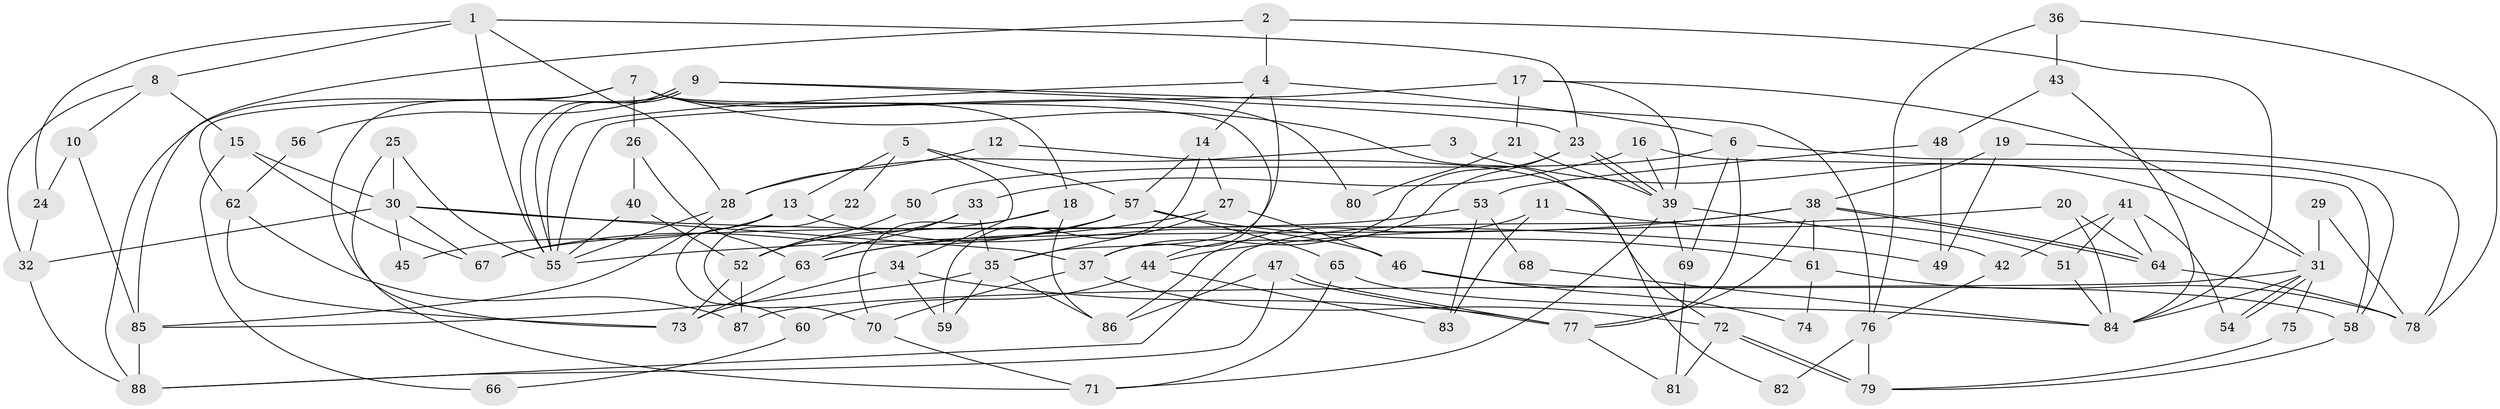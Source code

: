 // Generated by graph-tools (version 1.1) at 2025/02/03/09/25 03:02:13]
// undirected, 88 vertices, 176 edges
graph export_dot {
graph [start="1"]
  node [color=gray90,style=filled];
  1;
  2;
  3;
  4;
  5;
  6;
  7;
  8;
  9;
  10;
  11;
  12;
  13;
  14;
  15;
  16;
  17;
  18;
  19;
  20;
  21;
  22;
  23;
  24;
  25;
  26;
  27;
  28;
  29;
  30;
  31;
  32;
  33;
  34;
  35;
  36;
  37;
  38;
  39;
  40;
  41;
  42;
  43;
  44;
  45;
  46;
  47;
  48;
  49;
  50;
  51;
  52;
  53;
  54;
  55;
  56;
  57;
  58;
  59;
  60;
  61;
  62;
  63;
  64;
  65;
  66;
  67;
  68;
  69;
  70;
  71;
  72;
  73;
  74;
  75;
  76;
  77;
  78;
  79;
  80;
  81;
  82;
  83;
  84;
  85;
  86;
  87;
  88;
  1 -- 23;
  1 -- 28;
  1 -- 8;
  1 -- 24;
  1 -- 55;
  2 -- 4;
  2 -- 85;
  2 -- 84;
  3 -- 31;
  3 -- 28;
  4 -- 55;
  4 -- 35;
  4 -- 6;
  4 -- 14;
  5 -- 34;
  5 -- 57;
  5 -- 13;
  5 -- 22;
  6 -- 77;
  6 -- 50;
  6 -- 58;
  6 -- 69;
  7 -- 88;
  7 -- 18;
  7 -- 26;
  7 -- 37;
  7 -- 62;
  7 -- 80;
  7 -- 82;
  8 -- 10;
  8 -- 15;
  8 -- 32;
  9 -- 55;
  9 -- 55;
  9 -- 23;
  9 -- 56;
  9 -- 73;
  9 -- 76;
  10 -- 24;
  10 -- 85;
  11 -- 83;
  11 -- 51;
  11 -- 86;
  12 -- 28;
  12 -- 72;
  13 -- 46;
  13 -- 45;
  13 -- 60;
  14 -- 59;
  14 -- 27;
  14 -- 57;
  15 -- 67;
  15 -- 30;
  15 -- 66;
  16 -- 33;
  16 -- 39;
  16 -- 58;
  17 -- 55;
  17 -- 39;
  17 -- 21;
  17 -- 31;
  18 -- 86;
  18 -- 52;
  18 -- 70;
  19 -- 38;
  19 -- 78;
  19 -- 49;
  20 -- 55;
  20 -- 84;
  20 -- 64;
  21 -- 39;
  21 -- 80;
  22 -- 70;
  23 -- 37;
  23 -- 39;
  23 -- 39;
  23 -- 44;
  24 -- 32;
  25 -- 30;
  25 -- 55;
  25 -- 71;
  26 -- 40;
  26 -- 63;
  27 -- 63;
  27 -- 35;
  27 -- 46;
  28 -- 55;
  28 -- 85;
  29 -- 31;
  29 -- 78;
  30 -- 32;
  30 -- 37;
  30 -- 45;
  30 -- 49;
  30 -- 67;
  31 -- 54;
  31 -- 54;
  31 -- 75;
  31 -- 84;
  31 -- 87;
  32 -- 88;
  33 -- 63;
  33 -- 52;
  33 -- 35;
  34 -- 73;
  34 -- 77;
  34 -- 59;
  35 -- 59;
  35 -- 85;
  35 -- 86;
  36 -- 78;
  36 -- 76;
  36 -- 43;
  37 -- 70;
  37 -- 72;
  38 -- 77;
  38 -- 64;
  38 -- 64;
  38 -- 44;
  38 -- 61;
  38 -- 88;
  39 -- 71;
  39 -- 42;
  39 -- 69;
  40 -- 55;
  40 -- 52;
  41 -- 64;
  41 -- 42;
  41 -- 51;
  41 -- 54;
  42 -- 76;
  43 -- 84;
  43 -- 48;
  44 -- 60;
  44 -- 83;
  46 -- 58;
  46 -- 74;
  47 -- 86;
  47 -- 77;
  47 -- 77;
  47 -- 88;
  48 -- 49;
  48 -- 53;
  50 -- 52;
  51 -- 84;
  52 -- 73;
  52 -- 87;
  53 -- 67;
  53 -- 68;
  53 -- 83;
  56 -- 62;
  57 -- 65;
  57 -- 61;
  57 -- 63;
  57 -- 67;
  58 -- 79;
  60 -- 66;
  61 -- 74;
  61 -- 78;
  62 -- 73;
  62 -- 87;
  63 -- 73;
  64 -- 78;
  65 -- 84;
  65 -- 71;
  68 -- 84;
  69 -- 81;
  70 -- 71;
  72 -- 79;
  72 -- 79;
  72 -- 81;
  75 -- 79;
  76 -- 79;
  76 -- 82;
  77 -- 81;
  85 -- 88;
}
